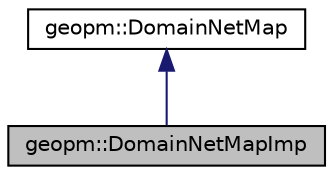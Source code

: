 digraph "geopm::DomainNetMapImp"
{
 // LATEX_PDF_SIZE
  edge [fontname="Helvetica",fontsize="10",labelfontname="Helvetica",labelfontsize="10"];
  node [fontname="Helvetica",fontsize="10",shape=record];
  Node1 [label="geopm::DomainNetMapImp",height=0.2,width=0.4,color="black", fillcolor="grey75", style="filled", fontcolor="black",tooltip=" "];
  Node2 -> Node1 [dir="back",color="midnightblue",fontsize="10",style="solid",fontname="Helvetica"];
  Node2 [label="geopm::DomainNetMap",height=0.2,width=0.4,color="black", fillcolor="white", style="filled",URL="$classgeopm_1_1_domain_net_map.html",tooltip="Class to load neural net from file, sample signals specified in that file, feed those signals into th..."];
}
